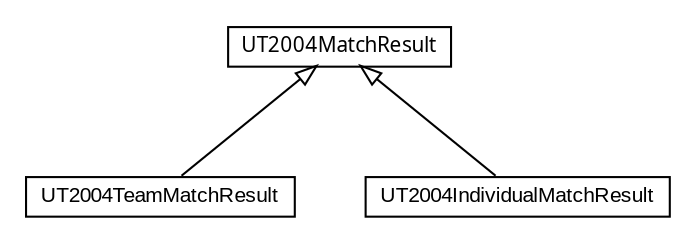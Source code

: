 #!/usr/local/bin/dot
#
# Class diagram 
# Generated by UMLGraph version 5.1 (http://www.umlgraph.org/)
#

digraph G {
	edge [fontname="arial",fontsize=10,labelfontname="arial",labelfontsize=10];
	node [fontname="arial",fontsize=10,shape=plaintext];
	nodesep=0.25;
	ranksep=0.5;
	// cz.cuni.amis.pogamut.ut2004.tournament.match.result.UT2004TeamMatchResult
	c373 [label=<<table title="cz.cuni.amis.pogamut.ut2004.tournament.match.result.UT2004TeamMatchResult" border="0" cellborder="1" cellspacing="0" cellpadding="2" port="p" href="./UT2004TeamMatchResult.html">
		<tr><td><table border="0" cellspacing="0" cellpadding="1">
<tr><td align="center" balign="center"> UT2004TeamMatchResult </td></tr>
		</table></td></tr>
		</table>>, fontname="arial", fontcolor="black", fontsize=10.0];
	// cz.cuni.amis.pogamut.ut2004.tournament.match.result.UT2004MatchResult
	c374 [label=<<table title="cz.cuni.amis.pogamut.ut2004.tournament.match.result.UT2004MatchResult" border="0" cellborder="1" cellspacing="0" cellpadding="2" port="p" href="./UT2004MatchResult.html">
		<tr><td><table border="0" cellspacing="0" cellpadding="1">
<tr><td align="center" balign="center"><font face="ariali"> UT2004MatchResult </font></td></tr>
		</table></td></tr>
		</table>>, fontname="arial", fontcolor="black", fontsize=10.0];
	// cz.cuni.amis.pogamut.ut2004.tournament.match.result.UT2004IndividualMatchResult
	c375 [label=<<table title="cz.cuni.amis.pogamut.ut2004.tournament.match.result.UT2004IndividualMatchResult" border="0" cellborder="1" cellspacing="0" cellpadding="2" port="p" href="./UT2004IndividualMatchResult.html">
		<tr><td><table border="0" cellspacing="0" cellpadding="1">
<tr><td align="center" balign="center"> UT2004IndividualMatchResult </td></tr>
		</table></td></tr>
		</table>>, fontname="arial", fontcolor="black", fontsize=10.0];
	//cz.cuni.amis.pogamut.ut2004.tournament.match.result.UT2004TeamMatchResult extends cz.cuni.amis.pogamut.ut2004.tournament.match.result.UT2004MatchResult
	c374:p -> c373:p [dir=back,arrowtail=empty];
	//cz.cuni.amis.pogamut.ut2004.tournament.match.result.UT2004IndividualMatchResult extends cz.cuni.amis.pogamut.ut2004.tournament.match.result.UT2004MatchResult
	c374:p -> c375:p [dir=back,arrowtail=empty];
}

